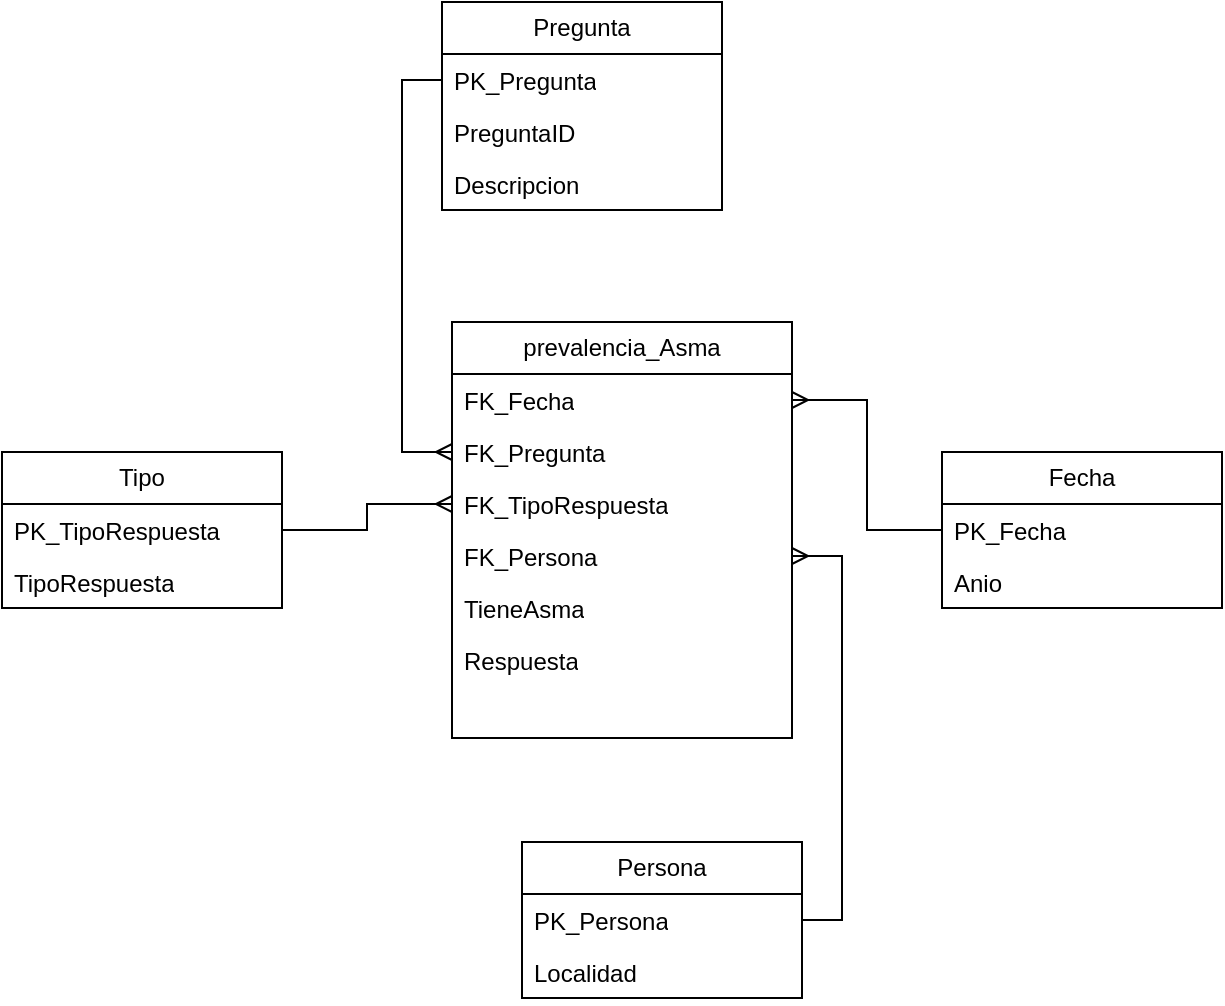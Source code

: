 <mxfile version="21.2.8" type="device">
  <diagram name="Page-1" id="7sN5qxj1kKwjcHihrwEu">
    <mxGraphModel dx="1434" dy="844" grid="1" gridSize="10" guides="1" tooltips="1" connect="1" arrows="1" fold="1" page="1" pageScale="1" pageWidth="850" pageHeight="1100" math="0" shadow="0">
      <root>
        <mxCell id="0" />
        <mxCell id="1" parent="0" />
        <mxCell id="GBqo_UzZIURFfs_csJp1-1" value="prevalencia_Asma" style="swimlane;fontStyle=0;childLayout=stackLayout;horizontal=1;startSize=26;fillColor=none;horizontalStack=0;resizeParent=1;resizeParentMax=0;resizeLast=0;collapsible=1;marginBottom=0;whiteSpace=wrap;html=1;" vertex="1" parent="1">
          <mxGeometry x="395" y="310" width="170" height="208" as="geometry" />
        </mxCell>
        <mxCell id="GBqo_UzZIURFfs_csJp1-2" value="FK_Fecha" style="text;strokeColor=none;fillColor=none;align=left;verticalAlign=top;spacingLeft=4;spacingRight=4;overflow=hidden;rotatable=0;points=[[0,0.5],[1,0.5]];portConstraint=eastwest;whiteSpace=wrap;html=1;" vertex="1" parent="GBqo_UzZIURFfs_csJp1-1">
          <mxGeometry y="26" width="170" height="26" as="geometry" />
        </mxCell>
        <mxCell id="GBqo_UzZIURFfs_csJp1-3" value="FK_Pregunta" style="text;strokeColor=none;fillColor=none;align=left;verticalAlign=top;spacingLeft=4;spacingRight=4;overflow=hidden;rotatable=0;points=[[0,0.5],[1,0.5]];portConstraint=eastwest;whiteSpace=wrap;html=1;" vertex="1" parent="GBqo_UzZIURFfs_csJp1-1">
          <mxGeometry y="52" width="170" height="26" as="geometry" />
        </mxCell>
        <mxCell id="GBqo_UzZIURFfs_csJp1-4" value="FK_TipoRespuesta" style="text;strokeColor=none;fillColor=none;align=left;verticalAlign=top;spacingLeft=4;spacingRight=4;overflow=hidden;rotatable=0;points=[[0,0.5],[1,0.5]];portConstraint=eastwest;whiteSpace=wrap;html=1;" vertex="1" parent="GBqo_UzZIURFfs_csJp1-1">
          <mxGeometry y="78" width="170" height="26" as="geometry" />
        </mxCell>
        <mxCell id="GBqo_UzZIURFfs_csJp1-40" value="FK_Persona" style="text;strokeColor=none;fillColor=none;align=left;verticalAlign=top;spacingLeft=4;spacingRight=4;overflow=hidden;rotatable=0;points=[[0,0.5],[1,0.5]];portConstraint=eastwest;whiteSpace=wrap;html=1;" vertex="1" parent="GBqo_UzZIURFfs_csJp1-1">
          <mxGeometry y="104" width="170" height="26" as="geometry" />
        </mxCell>
        <mxCell id="GBqo_UzZIURFfs_csJp1-41" value="TieneAsma" style="text;strokeColor=none;fillColor=none;align=left;verticalAlign=top;spacingLeft=4;spacingRight=4;overflow=hidden;rotatable=0;points=[[0,0.5],[1,0.5]];portConstraint=eastwest;whiteSpace=wrap;html=1;" vertex="1" parent="GBqo_UzZIURFfs_csJp1-1">
          <mxGeometry y="130" width="170" height="26" as="geometry" />
        </mxCell>
        <mxCell id="GBqo_UzZIURFfs_csJp1-42" value="Respuesta" style="text;strokeColor=none;fillColor=none;align=left;verticalAlign=top;spacingLeft=4;spacingRight=4;overflow=hidden;rotatable=0;points=[[0,0.5],[1,0.5]];portConstraint=eastwest;whiteSpace=wrap;html=1;" vertex="1" parent="GBqo_UzZIURFfs_csJp1-1">
          <mxGeometry y="156" width="170" height="26" as="geometry" />
        </mxCell>
        <mxCell id="GBqo_UzZIURFfs_csJp1-43" style="text;strokeColor=none;fillColor=none;align=left;verticalAlign=top;spacingLeft=4;spacingRight=4;overflow=hidden;rotatable=0;points=[[0,0.5],[1,0.5]];portConstraint=eastwest;whiteSpace=wrap;html=1;" vertex="1" parent="GBqo_UzZIURFfs_csJp1-1">
          <mxGeometry y="182" width="170" height="26" as="geometry" />
        </mxCell>
        <mxCell id="GBqo_UzZIURFfs_csJp1-5" value="Tipo" style="swimlane;fontStyle=0;childLayout=stackLayout;horizontal=1;startSize=26;fillColor=none;horizontalStack=0;resizeParent=1;resizeParentMax=0;resizeLast=0;collapsible=1;marginBottom=0;whiteSpace=wrap;html=1;" vertex="1" parent="1">
          <mxGeometry x="170" y="375" width="140" height="78" as="geometry" />
        </mxCell>
        <mxCell id="GBqo_UzZIURFfs_csJp1-6" value="PK_TipoRespuesta" style="text;strokeColor=none;fillColor=none;align=left;verticalAlign=top;spacingLeft=4;spacingRight=4;overflow=hidden;rotatable=0;points=[[0,0.5],[1,0.5]];portConstraint=eastwest;whiteSpace=wrap;html=1;" vertex="1" parent="GBqo_UzZIURFfs_csJp1-5">
          <mxGeometry y="26" width="140" height="26" as="geometry" />
        </mxCell>
        <mxCell id="GBqo_UzZIURFfs_csJp1-7" value="TipoRespuesta" style="text;strokeColor=none;fillColor=none;align=left;verticalAlign=top;spacingLeft=4;spacingRight=4;overflow=hidden;rotatable=0;points=[[0,0.5],[1,0.5]];portConstraint=eastwest;whiteSpace=wrap;html=1;" vertex="1" parent="GBqo_UzZIURFfs_csJp1-5">
          <mxGeometry y="52" width="140" height="26" as="geometry" />
        </mxCell>
        <mxCell id="GBqo_UzZIURFfs_csJp1-13" value="Persona" style="swimlane;fontStyle=0;childLayout=stackLayout;horizontal=1;startSize=26;fillColor=none;horizontalStack=0;resizeParent=1;resizeParentMax=0;resizeLast=0;collapsible=1;marginBottom=0;whiteSpace=wrap;html=1;" vertex="1" parent="1">
          <mxGeometry x="430" y="570" width="140" height="78" as="geometry" />
        </mxCell>
        <mxCell id="GBqo_UzZIURFfs_csJp1-14" value="PK_Persona" style="text;strokeColor=none;fillColor=none;align=left;verticalAlign=top;spacingLeft=4;spacingRight=4;overflow=hidden;rotatable=0;points=[[0,0.5],[1,0.5]];portConstraint=eastwest;whiteSpace=wrap;html=1;" vertex="1" parent="GBqo_UzZIURFfs_csJp1-13">
          <mxGeometry y="26" width="140" height="26" as="geometry" />
        </mxCell>
        <mxCell id="GBqo_UzZIURFfs_csJp1-15" value="Localidad" style="text;strokeColor=none;fillColor=none;align=left;verticalAlign=top;spacingLeft=4;spacingRight=4;overflow=hidden;rotatable=0;points=[[0,0.5],[1,0.5]];portConstraint=eastwest;whiteSpace=wrap;html=1;" vertex="1" parent="GBqo_UzZIURFfs_csJp1-13">
          <mxGeometry y="52" width="140" height="26" as="geometry" />
        </mxCell>
        <mxCell id="GBqo_UzZIURFfs_csJp1-17" value="Fecha" style="swimlane;fontStyle=0;childLayout=stackLayout;horizontal=1;startSize=26;fillColor=none;horizontalStack=0;resizeParent=1;resizeParentMax=0;resizeLast=0;collapsible=1;marginBottom=0;whiteSpace=wrap;html=1;" vertex="1" parent="1">
          <mxGeometry x="640" y="375" width="140" height="78" as="geometry" />
        </mxCell>
        <mxCell id="GBqo_UzZIURFfs_csJp1-18" value="PK_Fecha" style="text;strokeColor=none;fillColor=none;align=left;verticalAlign=top;spacingLeft=4;spacingRight=4;overflow=hidden;rotatable=0;points=[[0,0.5],[1,0.5]];portConstraint=eastwest;whiteSpace=wrap;html=1;" vertex="1" parent="GBqo_UzZIURFfs_csJp1-17">
          <mxGeometry y="26" width="140" height="26" as="geometry" />
        </mxCell>
        <mxCell id="GBqo_UzZIURFfs_csJp1-20" value="Anio" style="text;strokeColor=none;fillColor=none;align=left;verticalAlign=top;spacingLeft=4;spacingRight=4;overflow=hidden;rotatable=0;points=[[0,0.5],[1,0.5]];portConstraint=eastwest;whiteSpace=wrap;html=1;" vertex="1" parent="GBqo_UzZIURFfs_csJp1-17">
          <mxGeometry y="52" width="140" height="26" as="geometry" />
        </mxCell>
        <mxCell id="GBqo_UzZIURFfs_csJp1-36" value="Pregunta" style="swimlane;fontStyle=0;childLayout=stackLayout;horizontal=1;startSize=26;fillColor=none;horizontalStack=0;resizeParent=1;resizeParentMax=0;resizeLast=0;collapsible=1;marginBottom=0;whiteSpace=wrap;html=1;" vertex="1" parent="1">
          <mxGeometry x="390" y="150" width="140" height="104" as="geometry" />
        </mxCell>
        <mxCell id="GBqo_UzZIURFfs_csJp1-37" value="PK_Pregunta" style="text;strokeColor=none;fillColor=none;align=left;verticalAlign=top;spacingLeft=4;spacingRight=4;overflow=hidden;rotatable=0;points=[[0,0.5],[1,0.5]];portConstraint=eastwest;whiteSpace=wrap;html=1;" vertex="1" parent="GBqo_UzZIURFfs_csJp1-36">
          <mxGeometry y="26" width="140" height="26" as="geometry" />
        </mxCell>
        <mxCell id="GBqo_UzZIURFfs_csJp1-38" value="PreguntaID" style="text;strokeColor=none;fillColor=none;align=left;verticalAlign=top;spacingLeft=4;spacingRight=4;overflow=hidden;rotatable=0;points=[[0,0.5],[1,0.5]];portConstraint=eastwest;whiteSpace=wrap;html=1;" vertex="1" parent="GBqo_UzZIURFfs_csJp1-36">
          <mxGeometry y="52" width="140" height="26" as="geometry" />
        </mxCell>
        <mxCell id="GBqo_UzZIURFfs_csJp1-39" value="Descripcion" style="text;strokeColor=none;fillColor=none;align=left;verticalAlign=top;spacingLeft=4;spacingRight=4;overflow=hidden;rotatable=0;points=[[0,0.5],[1,0.5]];portConstraint=eastwest;whiteSpace=wrap;html=1;" vertex="1" parent="GBqo_UzZIURFfs_csJp1-36">
          <mxGeometry y="78" width="140" height="26" as="geometry" />
        </mxCell>
        <mxCell id="GBqo_UzZIURFfs_csJp1-44" style="edgeStyle=orthogonalEdgeStyle;rounded=0;orthogonalLoop=1;jettySize=auto;html=1;exitX=0;exitY=0.5;exitDx=0;exitDy=0;entryX=1;entryY=0.5;entryDx=0;entryDy=0;endArrow=ERmany;endFill=0;" edge="1" parent="1" source="GBqo_UzZIURFfs_csJp1-18" target="GBqo_UzZIURFfs_csJp1-2">
          <mxGeometry relative="1" as="geometry" />
        </mxCell>
        <mxCell id="GBqo_UzZIURFfs_csJp1-46" style="edgeStyle=orthogonalEdgeStyle;rounded=0;orthogonalLoop=1;jettySize=auto;html=1;exitX=0;exitY=0.5;exitDx=0;exitDy=0;entryX=0;entryY=0.5;entryDx=0;entryDy=0;endArrow=ERmany;endFill=0;" edge="1" parent="1" source="GBqo_UzZIURFfs_csJp1-37" target="GBqo_UzZIURFfs_csJp1-3">
          <mxGeometry relative="1" as="geometry" />
        </mxCell>
        <mxCell id="GBqo_UzZIURFfs_csJp1-47" style="edgeStyle=orthogonalEdgeStyle;rounded=0;orthogonalLoop=1;jettySize=auto;html=1;exitX=1;exitY=0.5;exitDx=0;exitDy=0;entryX=0;entryY=0.5;entryDx=0;entryDy=0;endArrow=ERmany;endFill=0;" edge="1" parent="1" source="GBqo_UzZIURFfs_csJp1-6" target="GBqo_UzZIURFfs_csJp1-4">
          <mxGeometry relative="1" as="geometry" />
        </mxCell>
        <mxCell id="GBqo_UzZIURFfs_csJp1-48" style="edgeStyle=orthogonalEdgeStyle;rounded=0;orthogonalLoop=1;jettySize=auto;html=1;exitX=1;exitY=0.5;exitDx=0;exitDy=0;entryX=1;entryY=0.5;entryDx=0;entryDy=0;endArrow=ERmany;endFill=0;" edge="1" parent="1" source="GBqo_UzZIURFfs_csJp1-14" target="GBqo_UzZIURFfs_csJp1-40">
          <mxGeometry relative="1" as="geometry" />
        </mxCell>
      </root>
    </mxGraphModel>
  </diagram>
</mxfile>
